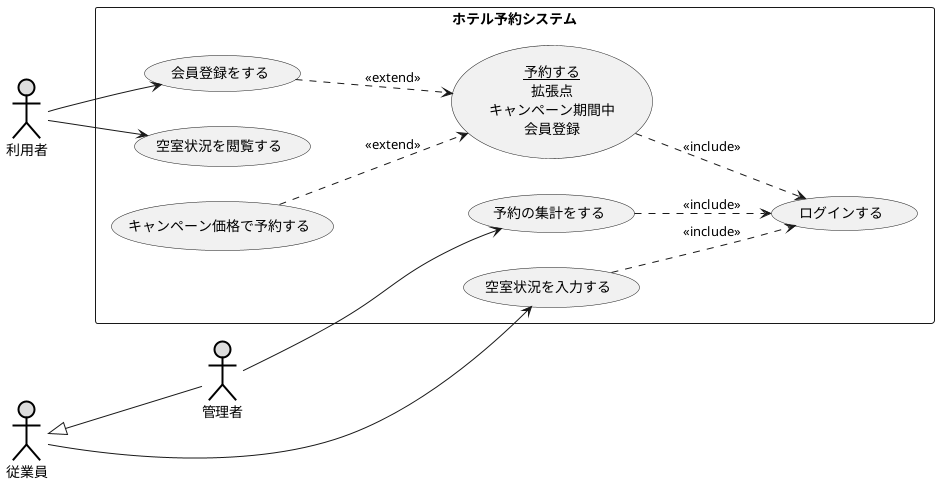 @startuml 例題5
left to right direction
actor 利用者 #DDDDDD;line:black;line.bold;
actor 従業員 #DDDDDD;line:black;line.bold;
actor 管理者 #DDDDDD;line:black;line.bold;
rectangle ホテル予約システム {
usecase 会員登録をする
usecase 空室状況を閲覧する
usecase 空室状況を入力する
usecase 予約の集計をする
usecase ログインする
usecase (<u>予約する</u>\n拡張点\nキャンペーン期間中\n会員登録) as input
(キャンペーン価格で予約する) ..> input : <<extend>>
(会員登録をする) ..> input : <<extend>>
input ..> ログインする : << include >>
予約の集計をする ..> ログインする : << include >>
空室状況を入力する ..> ログインする : << include >>
利用者-->会員登録をする
利用者-->空室状況を閲覧する
管理者-->予約の集計をする
従業員-->空室状況を入力する

従業員 <|-- 管理者
}
@enduml